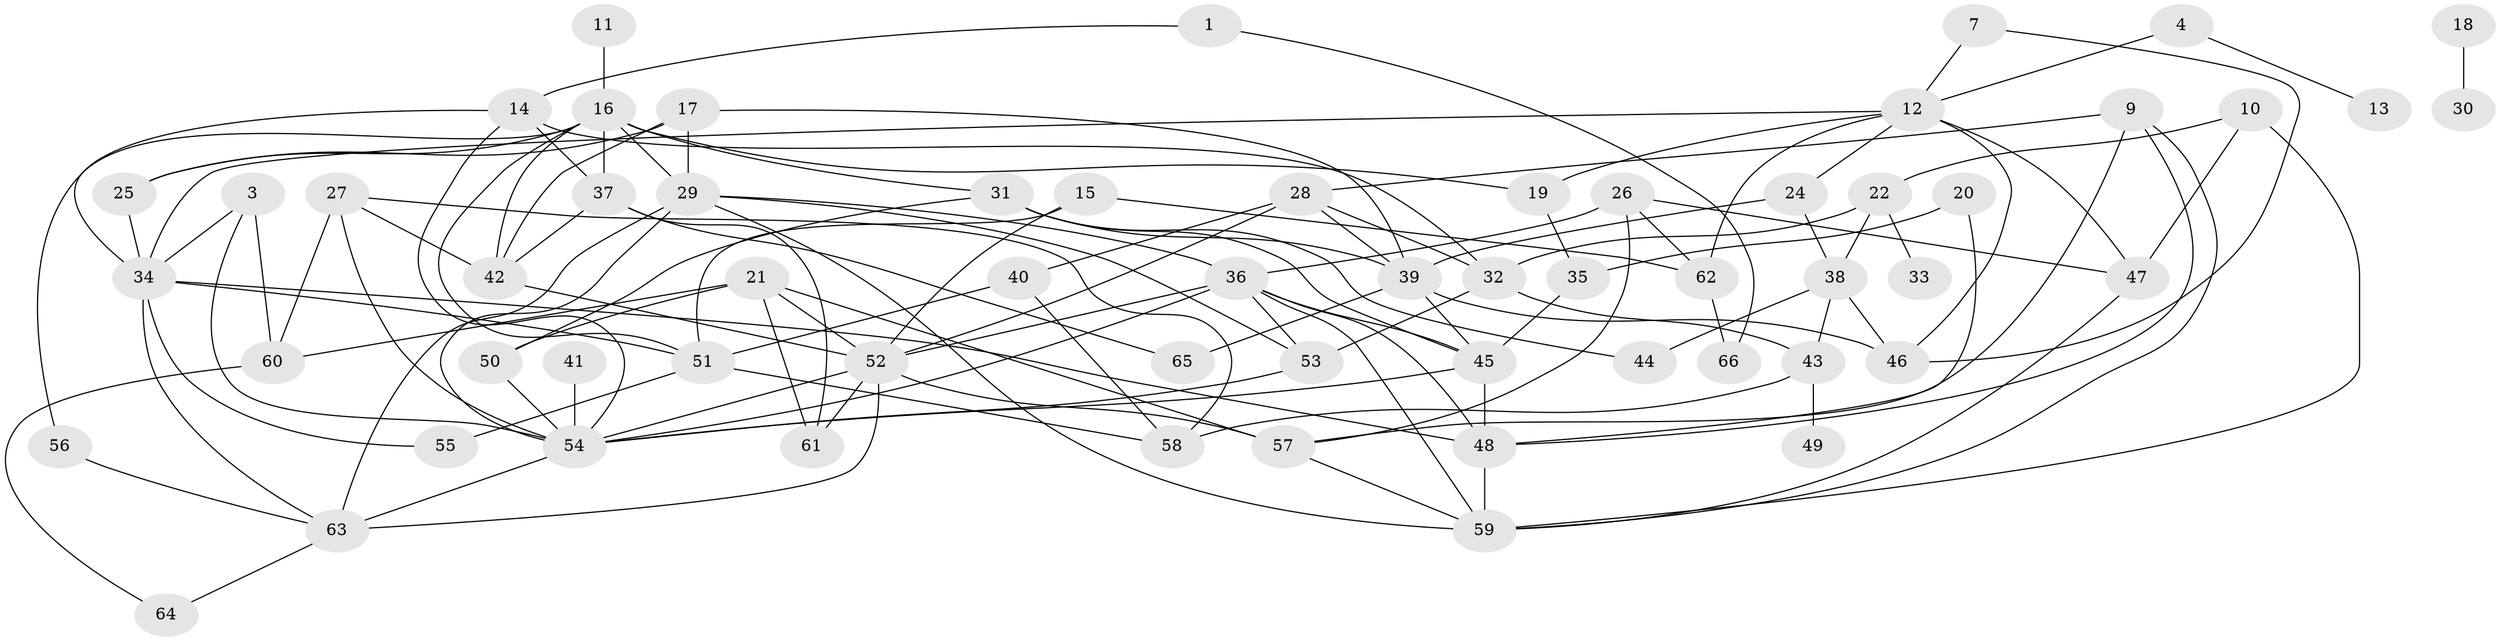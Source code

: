 // original degree distribution, {4: 0.19083969465648856, 2: 0.25190839694656486, 1: 0.11450381679389313, 0: 0.03816793893129771, 3: 0.26717557251908397, 8: 0.022900763358778626, 5: 0.04580152671755725, 6: 0.05343511450381679, 7: 0.015267175572519083}
// Generated by graph-tools (version 1.1) at 2025/45/03/06/25 01:45:09]
// undirected, 61 vertices, 124 edges
graph export_dot {
graph [start="1"]
  node [color=gray90,style=filled];
  1;
  3;
  4;
  7;
  9;
  10;
  11;
  12;
  13;
  14;
  15;
  16;
  17;
  18;
  19;
  20;
  21;
  22;
  24;
  25;
  26;
  27;
  28;
  29;
  30;
  31;
  32;
  33;
  34;
  35;
  36;
  37;
  38;
  39;
  40;
  41;
  42;
  43;
  44;
  45;
  46;
  47;
  48;
  49;
  50;
  51;
  52;
  53;
  54;
  55;
  56;
  57;
  58;
  59;
  60;
  61;
  62;
  63;
  64;
  65;
  66;
  1 -- 14 [weight=1.0];
  1 -- 66 [weight=1.0];
  3 -- 34 [weight=1.0];
  3 -- 54 [weight=1.0];
  3 -- 60 [weight=1.0];
  4 -- 12 [weight=1.0];
  4 -- 13 [weight=1.0];
  7 -- 12 [weight=1.0];
  7 -- 46 [weight=1.0];
  9 -- 28 [weight=1.0];
  9 -- 48 [weight=1.0];
  9 -- 57 [weight=1.0];
  9 -- 59 [weight=1.0];
  10 -- 22 [weight=1.0];
  10 -- 47 [weight=1.0];
  10 -- 59 [weight=1.0];
  11 -- 16 [weight=1.0];
  12 -- 19 [weight=1.0];
  12 -- 24 [weight=1.0];
  12 -- 34 [weight=1.0];
  12 -- 46 [weight=1.0];
  12 -- 47 [weight=1.0];
  12 -- 62 [weight=1.0];
  14 -- 32 [weight=1.0];
  14 -- 34 [weight=1.0];
  14 -- 37 [weight=1.0];
  14 -- 54 [weight=1.0];
  15 -- 51 [weight=1.0];
  15 -- 52 [weight=2.0];
  15 -- 62 [weight=1.0];
  16 -- 19 [weight=1.0];
  16 -- 25 [weight=1.0];
  16 -- 29 [weight=1.0];
  16 -- 31 [weight=1.0];
  16 -- 37 [weight=1.0];
  16 -- 42 [weight=1.0];
  16 -- 51 [weight=1.0];
  16 -- 56 [weight=1.0];
  17 -- 25 [weight=1.0];
  17 -- 29 [weight=1.0];
  17 -- 39 [weight=1.0];
  17 -- 42 [weight=1.0];
  18 -- 30 [weight=1.0];
  19 -- 35 [weight=1.0];
  20 -- 35 [weight=1.0];
  20 -- 48 [weight=1.0];
  21 -- 50 [weight=1.0];
  21 -- 52 [weight=1.0];
  21 -- 57 [weight=1.0];
  21 -- 60 [weight=1.0];
  21 -- 61 [weight=1.0];
  22 -- 32 [weight=1.0];
  22 -- 33 [weight=1.0];
  22 -- 38 [weight=1.0];
  24 -- 38 [weight=1.0];
  24 -- 39 [weight=1.0];
  25 -- 34 [weight=1.0];
  26 -- 36 [weight=3.0];
  26 -- 47 [weight=1.0];
  26 -- 57 [weight=1.0];
  26 -- 62 [weight=1.0];
  27 -- 42 [weight=1.0];
  27 -- 54 [weight=1.0];
  27 -- 58 [weight=1.0];
  27 -- 60 [weight=1.0];
  28 -- 32 [weight=1.0];
  28 -- 39 [weight=1.0];
  28 -- 40 [weight=1.0];
  28 -- 52 [weight=1.0];
  29 -- 36 [weight=1.0];
  29 -- 53 [weight=1.0];
  29 -- 54 [weight=1.0];
  29 -- 59 [weight=1.0];
  29 -- 63 [weight=1.0];
  31 -- 39 [weight=1.0];
  31 -- 44 [weight=1.0];
  31 -- 45 [weight=2.0];
  31 -- 50 [weight=1.0];
  32 -- 43 [weight=1.0];
  32 -- 53 [weight=1.0];
  34 -- 48 [weight=1.0];
  34 -- 51 [weight=1.0];
  34 -- 55 [weight=1.0];
  34 -- 63 [weight=1.0];
  35 -- 45 [weight=1.0];
  36 -- 45 [weight=1.0];
  36 -- 48 [weight=1.0];
  36 -- 52 [weight=2.0];
  36 -- 53 [weight=1.0];
  36 -- 54 [weight=1.0];
  36 -- 59 [weight=1.0];
  37 -- 42 [weight=1.0];
  37 -- 61 [weight=1.0];
  37 -- 65 [weight=1.0];
  38 -- 43 [weight=1.0];
  38 -- 44 [weight=1.0];
  38 -- 46 [weight=1.0];
  39 -- 45 [weight=1.0];
  39 -- 46 [weight=1.0];
  39 -- 65 [weight=1.0];
  40 -- 51 [weight=1.0];
  40 -- 58 [weight=1.0];
  41 -- 54 [weight=2.0];
  42 -- 52 [weight=1.0];
  43 -- 49 [weight=1.0];
  43 -- 58 [weight=1.0];
  45 -- 48 [weight=2.0];
  45 -- 54 [weight=1.0];
  47 -- 59 [weight=1.0];
  48 -- 59 [weight=1.0];
  50 -- 54 [weight=1.0];
  51 -- 55 [weight=1.0];
  51 -- 58 [weight=1.0];
  52 -- 54 [weight=1.0];
  52 -- 57 [weight=2.0];
  52 -- 61 [weight=1.0];
  52 -- 63 [weight=2.0];
  53 -- 54 [weight=1.0];
  54 -- 63 [weight=1.0];
  56 -- 63 [weight=1.0];
  57 -- 59 [weight=1.0];
  60 -- 64 [weight=1.0];
  62 -- 66 [weight=1.0];
  63 -- 64 [weight=1.0];
}
